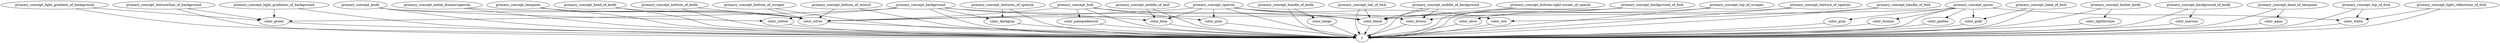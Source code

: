 strict digraph  {
primary_concept_background;
y;
color_green;
primary_concept_fork;
color_silver;
primary_concept_handle_of_knife;
color_beige;
primary_concept_spatula;
color_black;
color_red;
"primary_concept_metal_drainer/spatula";
color_blue;
primary_concept_spoon;
color_gold;
color_yellow;
primary_concept_tail_of_fork;
primary_concept_teaspoon;
primary_concept_head_of_knife;
primary_concept_bottom_of_knife;
primary_concept_middle_of_background;
color_brown;
primary_concept_butter_knife;
color_lightbronze;
primary_concept_knife;
primary_concept_background_of_knife;
color_maroon;
primary_concept_background_of_fork;
color_olive;
color_palegoldenrod;
primary_concept_head_of_teaspoon;
color_aqua;
"primary_concept_bottom-right-corner_of_spatial";
color_gray;
primary_concept_handle_of_fork;
primary_concept_middle_of_knif;
primary_concept_head_of_fork;
color_grey;
color_bronze;
color_darkgray;
primary_concept_bottom_of_scraper;
primary_concept_top_of_scraper;
color_white;
primary_concept_top_of_fork;
color_golden;
primary_concept_light_reflections_of_fork;
primary_concept_light_gradient_of_background;
primary_concept_bottom_of_utensil;
primary_concept_textures_of_spatula;
primary_concept_texture_of_spatula;
"primary_concept_texture/line_of_background";
primary_concept_light_gradients_of_background;
primary_concept_background -> y;
primary_concept_background -> color_green;
primary_concept_background -> color_black;
primary_concept_background -> color_blue;
primary_concept_background -> color_yellow;
primary_concept_background -> color_darkgray;
color_green -> y;
primary_concept_fork -> y;
primary_concept_fork -> color_silver;
primary_concept_fork -> color_black;
primary_concept_fork -> color_palegoldenrod;
primary_concept_fork -> color_grey;
color_silver -> y;
primary_concept_handle_of_knife -> y;
primary_concept_handle_of_knife -> color_beige;
color_beige -> y;
primary_concept_spatula -> y;
primary_concept_spatula -> color_silver;
primary_concept_spatula -> color_red;
primary_concept_spatula -> color_black;
primary_concept_spatula -> color_grey;
primary_concept_spatula -> color_blue;
primary_concept_spatula -> color_brown;
color_black -> y;
color_red -> y;
"primary_concept_metal_drainer/spatula" -> y;
"primary_concept_metal_drainer/spatula" -> color_silver;
color_blue -> y;
primary_concept_spoon -> y;
primary_concept_spoon -> color_gold;
primary_concept_spoon -> color_silver;
primary_concept_spoon -> color_gray;
primary_concept_spoon -> color_bronze;
primary_concept_spoon -> color_white;
primary_concept_spoon -> color_golden;
color_gold -> y;
color_yellow -> y;
primary_concept_tail_of_fork -> y;
primary_concept_tail_of_fork -> color_black;
primary_concept_teaspoon -> y;
primary_concept_teaspoon -> color_silver;
primary_concept_head_of_knife -> y;
primary_concept_head_of_knife -> color_silver;
primary_concept_bottom_of_knife -> y;
primary_concept_bottom_of_knife -> color_silver;
primary_concept_middle_of_background -> y;
primary_concept_middle_of_background -> color_brown;
primary_concept_middle_of_background -> color_black;
color_brown -> y;
primary_concept_butter_knife -> y;
primary_concept_butter_knife -> color_lightbronze;
color_lightbronze -> y;
primary_concept_knife -> y;
primary_concept_knife -> color_silver;
primary_concept_knife -> color_yellow;
primary_concept_background_of_knife -> y;
primary_concept_background_of_knife -> color_maroon;
color_maroon -> y;
primary_concept_background_of_fork -> y;
primary_concept_background_of_fork -> color_olive;
primary_concept_background_of_fork -> color_black;
color_olive -> y;
color_palegoldenrod -> y;
primary_concept_head_of_teaspoon -> y;
primary_concept_head_of_teaspoon -> color_aqua;
color_aqua -> y;
"primary_concept_bottom-right-corner_of_spatial" -> y;
"primary_concept_bottom-right-corner_of_spatial" -> color_black;
color_gray -> y;
primary_concept_handle_of_fork -> y;
primary_concept_handle_of_fork -> color_red;
primary_concept_middle_of_knif -> y;
primary_concept_middle_of_knif -> color_blue;
primary_concept_head_of_fork -> y;
primary_concept_head_of_fork -> color_gold;
color_grey -> y;
color_bronze -> y;
color_darkgray -> y;
primary_concept_bottom_of_scraper -> y;
primary_concept_bottom_of_scraper -> color_silver;
primary_concept_top_of_scraper -> y;
primary_concept_top_of_scraper -> color_black;
color_white -> y;
primary_concept_top_of_fork -> y;
primary_concept_top_of_fork -> color_white;
color_golden -> y;
primary_concept_light_reflections_of_fork -> y;
primary_concept_light_reflections_of_fork -> color_white;
primary_concept_light_gradient_of_background -> y;
primary_concept_light_gradient_of_background -> color_green;
primary_concept_bottom_of_utensil -> y;
primary_concept_bottom_of_utensil -> color_silver;
primary_concept_textures_of_spatula -> y;
primary_concept_textures_of_spatula -> color_darkgray;
primary_concept_texture_of_spatula -> y;
primary_concept_texture_of_spatula -> color_brown;
"primary_concept_texture/line_of_background" -> y;
"primary_concept_texture/line_of_background" -> color_green;
primary_concept_light_gradients_of_background -> y;
primary_concept_light_gradients_of_background -> color_green;
}
